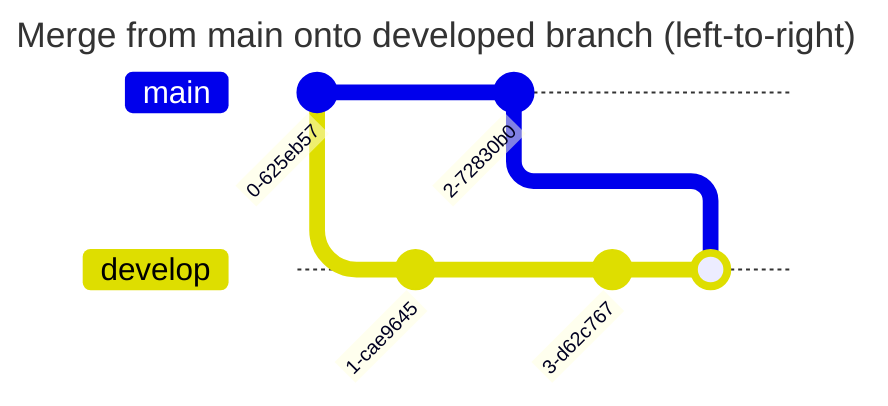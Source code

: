 ---
title: Merge from main onto developed branch (left-to-right)
---
gitGraph LR:
commit
branch develop
commit
checkout main
commit
checkout develop
commit
merge main